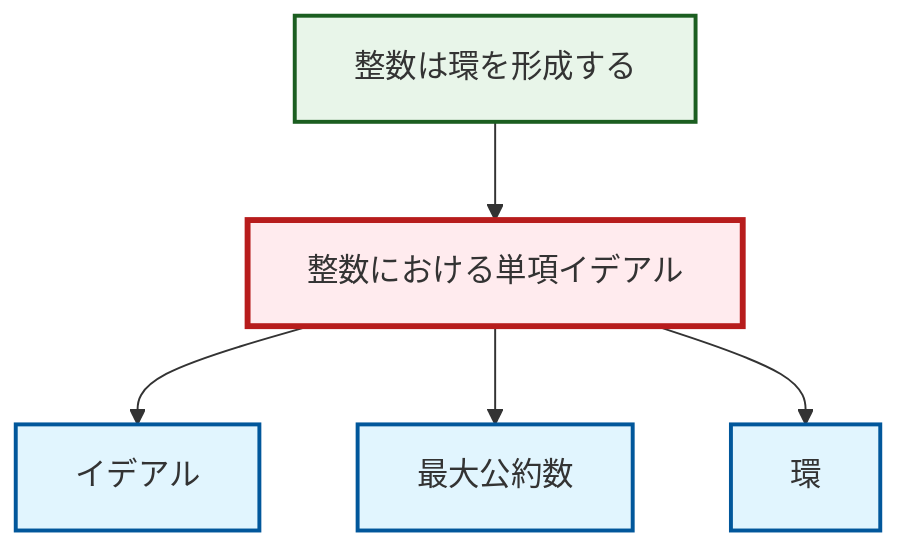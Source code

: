 graph TD
    classDef definition fill:#e1f5fe,stroke:#01579b,stroke-width:2px
    classDef theorem fill:#f3e5f5,stroke:#4a148c,stroke-width:2px
    classDef axiom fill:#fff3e0,stroke:#e65100,stroke-width:2px
    classDef example fill:#e8f5e9,stroke:#1b5e20,stroke-width:2px
    classDef current fill:#ffebee,stroke:#b71c1c,stroke-width:3px
    ex-principal-ideal["整数における単項イデアル"]:::example
    def-ring["環"]:::definition
    def-gcd["最大公約数"]:::definition
    def-ideal["イデアル"]:::definition
    ex-integers-ring["整数は環を形成する"]:::example
    ex-principal-ideal --> def-ideal
    ex-principal-ideal --> def-gcd
    ex-integers-ring --> ex-principal-ideal
    ex-principal-ideal --> def-ring
    class ex-principal-ideal current